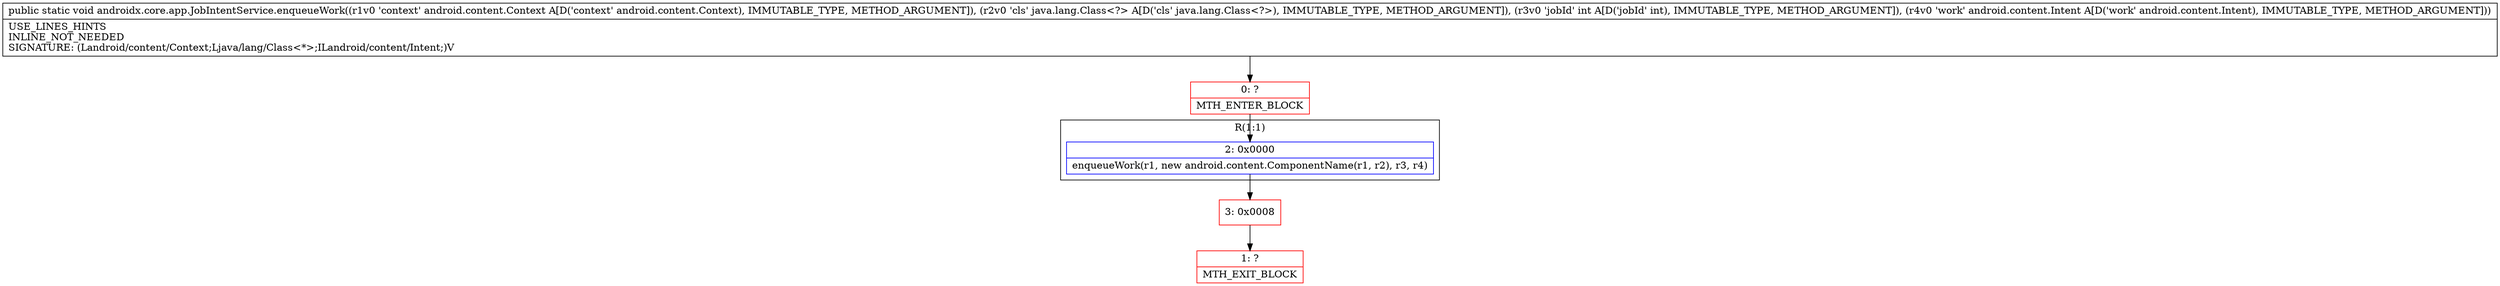 digraph "CFG forandroidx.core.app.JobIntentService.enqueueWork(Landroid\/content\/Context;Ljava\/lang\/Class;ILandroid\/content\/Intent;)V" {
subgraph cluster_Region_1832781292 {
label = "R(1:1)";
node [shape=record,color=blue];
Node_2 [shape=record,label="{2\:\ 0x0000|enqueueWork(r1, new android.content.ComponentName(r1, r2), r3, r4)\l}"];
}
Node_0 [shape=record,color=red,label="{0\:\ ?|MTH_ENTER_BLOCK\l}"];
Node_3 [shape=record,color=red,label="{3\:\ 0x0008}"];
Node_1 [shape=record,color=red,label="{1\:\ ?|MTH_EXIT_BLOCK\l}"];
MethodNode[shape=record,label="{public static void androidx.core.app.JobIntentService.enqueueWork((r1v0 'context' android.content.Context A[D('context' android.content.Context), IMMUTABLE_TYPE, METHOD_ARGUMENT]), (r2v0 'cls' java.lang.Class\<?\> A[D('cls' java.lang.Class\<?\>), IMMUTABLE_TYPE, METHOD_ARGUMENT]), (r3v0 'jobId' int A[D('jobId' int), IMMUTABLE_TYPE, METHOD_ARGUMENT]), (r4v0 'work' android.content.Intent A[D('work' android.content.Intent), IMMUTABLE_TYPE, METHOD_ARGUMENT]))  | USE_LINES_HINTS\lINLINE_NOT_NEEDED\lSIGNATURE: (Landroid\/content\/Context;Ljava\/lang\/Class\<*\>;ILandroid\/content\/Intent;)V\l}"];
MethodNode -> Node_0;Node_2 -> Node_3;
Node_0 -> Node_2;
Node_3 -> Node_1;
}

